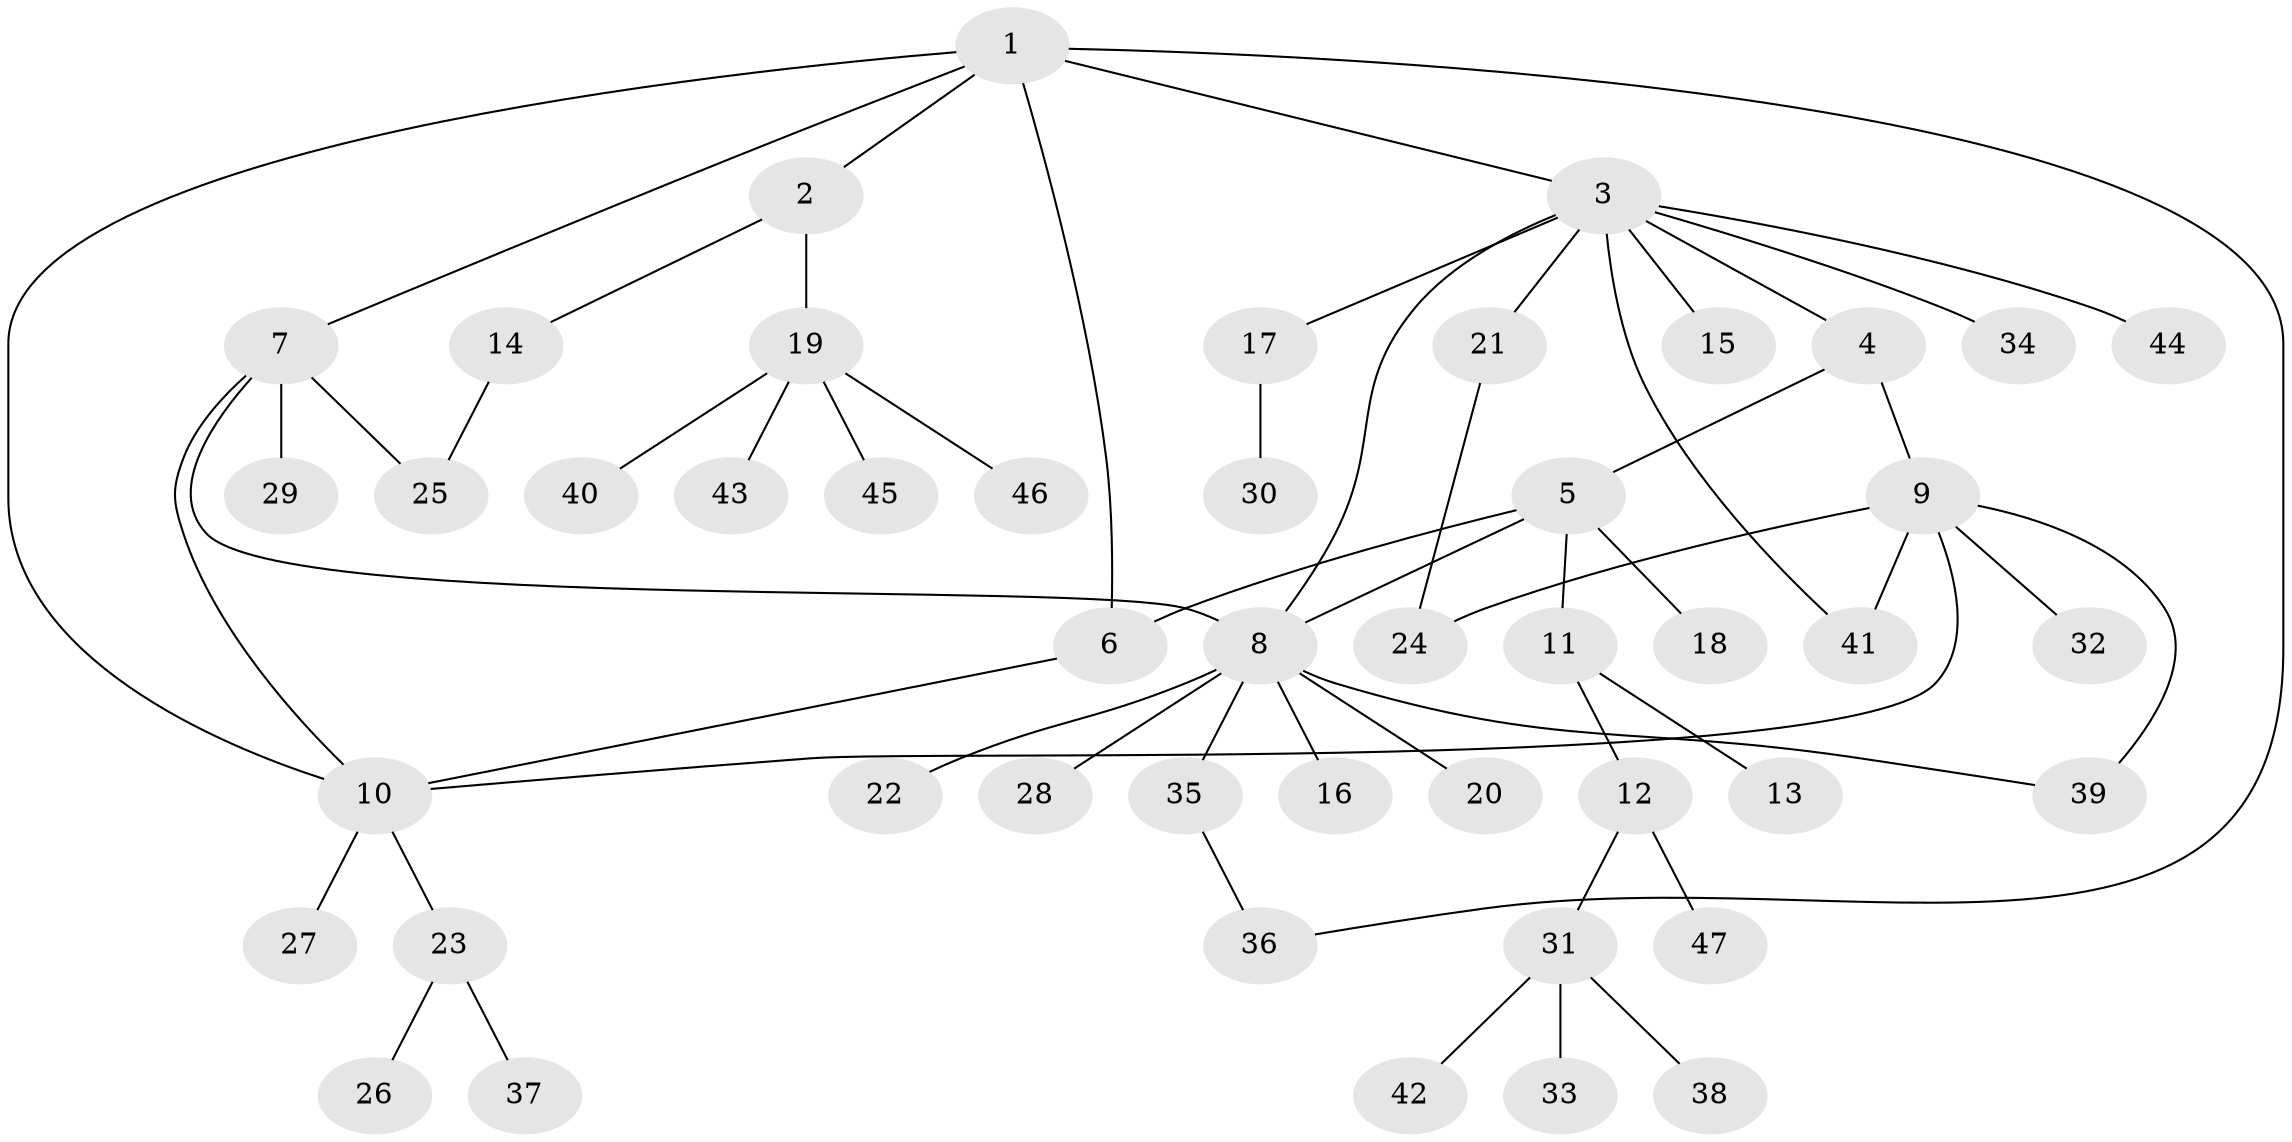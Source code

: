 // Generated by graph-tools (version 1.1) at 2025/37/03/09/25 02:37:13]
// undirected, 47 vertices, 57 edges
graph export_dot {
graph [start="1"]
  node [color=gray90,style=filled];
  1;
  2;
  3;
  4;
  5;
  6;
  7;
  8;
  9;
  10;
  11;
  12;
  13;
  14;
  15;
  16;
  17;
  18;
  19;
  20;
  21;
  22;
  23;
  24;
  25;
  26;
  27;
  28;
  29;
  30;
  31;
  32;
  33;
  34;
  35;
  36;
  37;
  38;
  39;
  40;
  41;
  42;
  43;
  44;
  45;
  46;
  47;
  1 -- 2;
  1 -- 3;
  1 -- 6;
  1 -- 7;
  1 -- 10;
  1 -- 36;
  2 -- 14;
  2 -- 19;
  3 -- 4;
  3 -- 8;
  3 -- 15;
  3 -- 17;
  3 -- 21;
  3 -- 34;
  3 -- 41;
  3 -- 44;
  4 -- 5;
  4 -- 9;
  5 -- 6;
  5 -- 8;
  5 -- 11;
  5 -- 18;
  6 -- 10;
  7 -- 8;
  7 -- 10;
  7 -- 25;
  7 -- 29;
  8 -- 16;
  8 -- 20;
  8 -- 22;
  8 -- 28;
  8 -- 35;
  8 -- 39;
  9 -- 10;
  9 -- 24;
  9 -- 32;
  9 -- 39;
  9 -- 41;
  10 -- 23;
  10 -- 27;
  11 -- 12;
  11 -- 13;
  12 -- 31;
  12 -- 47;
  14 -- 25;
  17 -- 30;
  19 -- 40;
  19 -- 43;
  19 -- 45;
  19 -- 46;
  21 -- 24;
  23 -- 26;
  23 -- 37;
  31 -- 33;
  31 -- 38;
  31 -- 42;
  35 -- 36;
}
